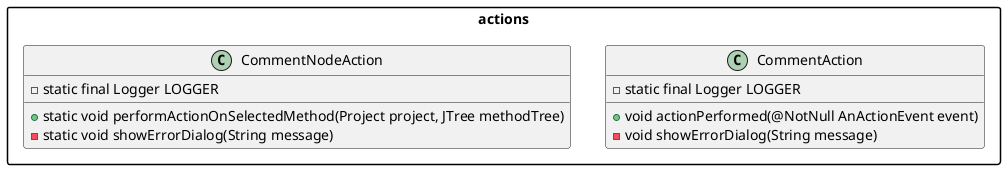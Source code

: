 @startuml
top to bottom direction

skinparam packageStyle rectangle
skinparam defaultFontSize 14
skinparam dpi 150 // Adjust for better scaling

package actions {
    class CommentAction {
        - static final Logger LOGGER
        + void actionPerformed(@NotNull AnActionEvent event)
        - void showErrorDialog(String message)
    }

    class CommentNodeAction {
        - static final Logger LOGGER
        + static void performActionOnSelectedMethod(Project project, JTree methodTree)
        - static void showErrorDialog(String message)
    }
}
@enduml
